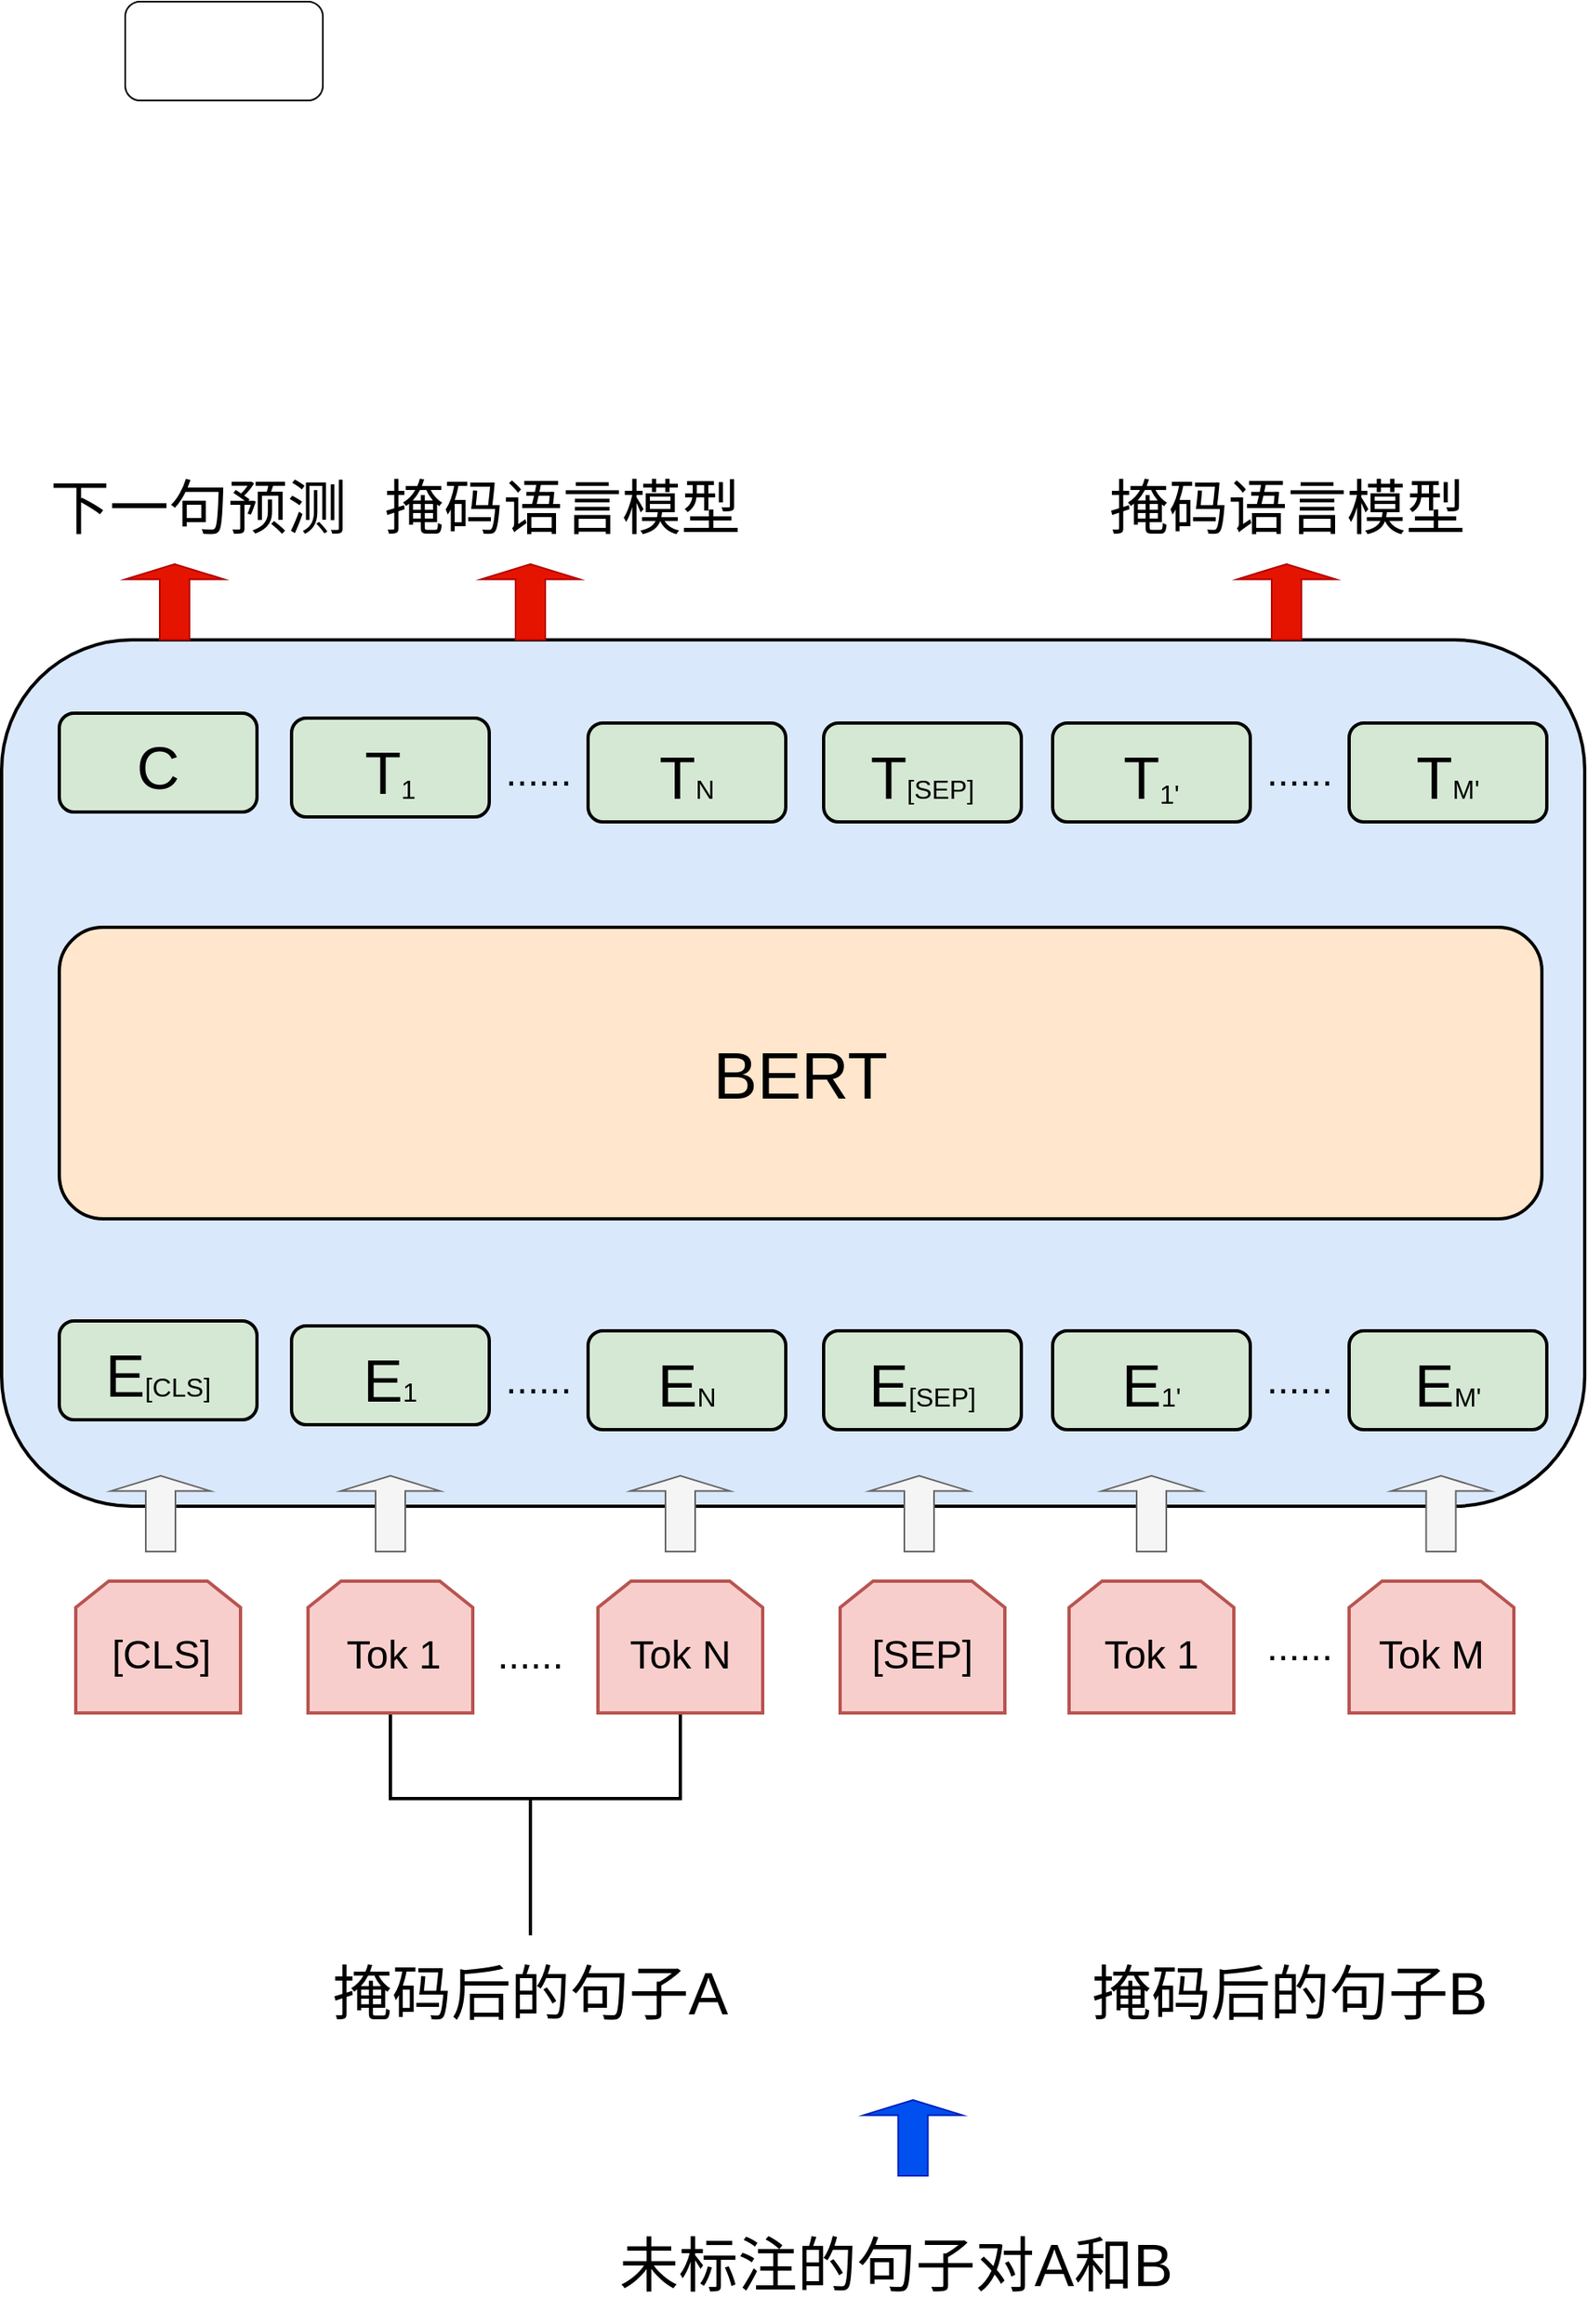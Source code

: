 <mxfile version="27.1.6">
  <diagram name="Page-1" id="RHcWUUviunv-SL23B2lr">
    <mxGraphModel dx="2163" dy="1577" grid="0" gridSize="10" guides="1" tooltips="1" connect="1" arrows="1" fold="1" page="0" pageScale="1" pageWidth="850" pageHeight="1100" math="0" shadow="0">
      <root>
        <mxCell id="0" />
        <mxCell id="1" parent="0" />
        <mxCell id="CfoRzwzxVOL5DCLn1S8z-65" value="" style="rounded=1;whiteSpace=wrap;html=1;fillColor=#dae8fc;strokeColor=default;strokeWidth=2;" vertex="1" parent="1">
          <mxGeometry x="-188" y="193.5" width="961" height="526" as="geometry" />
        </mxCell>
        <mxCell id="CfoRzwzxVOL5DCLn1S8z-1" value="" style="rounded=1;whiteSpace=wrap;html=1;fillColor=#d5e8d4;strokeColor=#000000;strokeWidth=2;" vertex="1" parent="1">
          <mxGeometry x="-153" y="238" width="120" height="60" as="geometry" />
        </mxCell>
        <mxCell id="CfoRzwzxVOL5DCLn1S8z-2" value="&lt;font style=&quot;font-size: 36px;&quot;&gt;C&lt;/font&gt;" style="text;html=1;align=center;verticalAlign=middle;whiteSpace=wrap;rounded=0;" vertex="1" parent="1">
          <mxGeometry x="-123" y="256" width="60" height="30" as="geometry" />
        </mxCell>
        <mxCell id="CfoRzwzxVOL5DCLn1S8z-3" value="" style="rounded=1;whiteSpace=wrap;html=1;fillColor=#d5e8d4;strokeColor=#000000;strokeWidth=2;" vertex="1" parent="1">
          <mxGeometry x="-12" y="241" width="120" height="60" as="geometry" />
        </mxCell>
        <mxCell id="CfoRzwzxVOL5DCLn1S8z-4" value="&lt;span style=&quot;font-size: 36px;&quot;&gt;T&lt;/span&gt;&lt;sub style=&quot;&quot;&gt;&lt;font style=&quot;font-size: 16px;&quot;&gt;1&lt;/font&gt;&lt;/sub&gt;" style="text;html=1;align=center;verticalAlign=middle;whiteSpace=wrap;rounded=0;" vertex="1" parent="1">
          <mxGeometry x="18" y="259" width="60" height="30" as="geometry" />
        </mxCell>
        <mxCell id="CfoRzwzxVOL5DCLn1S8z-5" value="" style="rounded=1;whiteSpace=wrap;html=1;fillColor=#d5e8d4;strokeColor=#000000;strokeWidth=2;" vertex="1" parent="1">
          <mxGeometry x="168" y="244" width="120" height="60" as="geometry" />
        </mxCell>
        <mxCell id="CfoRzwzxVOL5DCLn1S8z-6" value="&lt;span style=&quot;font-size: 36px;&quot;&gt;T&lt;/span&gt;&lt;span style=&quot;font-size: 16px;&quot;&gt;N&lt;/span&gt;" style="text;html=1;align=center;verticalAlign=middle;whiteSpace=wrap;rounded=0;" vertex="1" parent="1">
          <mxGeometry x="198" y="262" width="60" height="30" as="geometry" />
        </mxCell>
        <mxCell id="CfoRzwzxVOL5DCLn1S8z-7" value="" style="rounded=1;whiteSpace=wrap;html=1;fillColor=#d5e8d4;strokeColor=#000000;strokeWidth=2;" vertex="1" parent="1">
          <mxGeometry x="311" y="244" width="120" height="60" as="geometry" />
        </mxCell>
        <mxCell id="CfoRzwzxVOL5DCLn1S8z-8" value="&lt;span style=&quot;font-size: 36px;&quot;&gt;T&lt;/span&gt;&lt;span style=&quot;font-size: 16px;&quot;&gt;[SEP]&lt;/span&gt;" style="text;html=1;align=center;verticalAlign=middle;whiteSpace=wrap;rounded=0;" vertex="1" parent="1">
          <mxGeometry x="341" y="262" width="60" height="30" as="geometry" />
        </mxCell>
        <mxCell id="CfoRzwzxVOL5DCLn1S8z-9" value="" style="rounded=1;whiteSpace=wrap;html=1;fillColor=#d5e8d4;strokeColor=#000000;strokeWidth=2;" vertex="1" parent="1">
          <mxGeometry x="450" y="244" width="120" height="60" as="geometry" />
        </mxCell>
        <mxCell id="CfoRzwzxVOL5DCLn1S8z-10" value="&lt;span style=&quot;font-size: 36px;&quot;&gt;T&lt;/span&gt;&lt;sub style=&quot;&quot;&gt;&lt;font style=&quot;font-size: 16px;&quot;&gt;1&#39;&lt;/font&gt;&lt;/sub&gt;" style="text;html=1;align=center;verticalAlign=middle;whiteSpace=wrap;rounded=0;" vertex="1" parent="1">
          <mxGeometry x="480" y="262" width="60" height="30" as="geometry" />
        </mxCell>
        <mxCell id="CfoRzwzxVOL5DCLn1S8z-13" value="" style="rounded=1;whiteSpace=wrap;html=1;fillColor=#d5e8d4;strokeColor=#000000;strokeWidth=2;" vertex="1" parent="1">
          <mxGeometry x="630" y="244" width="120" height="60" as="geometry" />
        </mxCell>
        <mxCell id="CfoRzwzxVOL5DCLn1S8z-14" value="&lt;span style=&quot;font-size: 36px;&quot;&gt;T&lt;/span&gt;&lt;span style=&quot;font-size: 16px;&quot;&gt;M&#39;&lt;/span&gt;" style="text;html=1;align=center;verticalAlign=middle;whiteSpace=wrap;rounded=0;" vertex="1" parent="1">
          <mxGeometry x="660" y="262" width="60" height="30" as="geometry" />
        </mxCell>
        <mxCell id="CfoRzwzxVOL5DCLn1S8z-15" value="&lt;font style=&quot;font-size: 24px;&quot;&gt;......&lt;/font&gt;" style="text;html=1;align=center;verticalAlign=middle;whiteSpace=wrap;rounded=0;" vertex="1" parent="1">
          <mxGeometry x="108" y="259" width="60" height="30" as="geometry" />
        </mxCell>
        <mxCell id="CfoRzwzxVOL5DCLn1S8z-17" value="&lt;font style=&quot;font-size: 24px;&quot;&gt;......&lt;/font&gt;" style="text;html=1;align=center;verticalAlign=middle;whiteSpace=wrap;rounded=0;" vertex="1" parent="1">
          <mxGeometry x="570" y="259" width="60" height="30" as="geometry" />
        </mxCell>
        <mxCell id="CfoRzwzxVOL5DCLn1S8z-18" value="" style="rounded=1;whiteSpace=wrap;html=1;fillColor=#d5e8d4;strokeColor=#000000;strokeWidth=2;" vertex="1" parent="1">
          <mxGeometry x="-153" y="607" width="120" height="60" as="geometry" />
        </mxCell>
        <mxCell id="CfoRzwzxVOL5DCLn1S8z-19" value="&lt;span style=&quot;font-size: 36px;&quot;&gt;E&lt;/span&gt;&lt;font style=&quot;font-size: 16px;&quot;&gt;[CLS]&lt;/font&gt;" style="text;html=1;align=center;verticalAlign=middle;whiteSpace=wrap;rounded=0;" vertex="1" parent="1">
          <mxGeometry x="-123" y="625" width="60" height="30" as="geometry" />
        </mxCell>
        <mxCell id="CfoRzwzxVOL5DCLn1S8z-20" value="" style="rounded=1;whiteSpace=wrap;html=1;fillColor=#d5e8d4;strokeColor=#000000;strokeWidth=2;" vertex="1" parent="1">
          <mxGeometry x="-12" y="610" width="120" height="60" as="geometry" />
        </mxCell>
        <mxCell id="CfoRzwzxVOL5DCLn1S8z-21" value="&lt;sub style=&quot;&quot;&gt;&lt;font style=&quot;font-size: 36px;&quot;&gt;E&lt;/font&gt;&lt;font style=&quot;font-size: 16px;&quot;&gt;1&lt;/font&gt;&lt;/sub&gt;" style="text;html=1;align=center;verticalAlign=middle;whiteSpace=wrap;rounded=0;" vertex="1" parent="1">
          <mxGeometry x="18" y="628" width="60" height="30" as="geometry" />
        </mxCell>
        <mxCell id="CfoRzwzxVOL5DCLn1S8z-22" value="" style="rounded=1;whiteSpace=wrap;html=1;fillColor=#d5e8d4;strokeColor=#000000;strokeWidth=2;" vertex="1" parent="1">
          <mxGeometry x="168" y="613" width="120" height="60" as="geometry" />
        </mxCell>
        <mxCell id="CfoRzwzxVOL5DCLn1S8z-23" value="&lt;span style=&quot;font-size: 36px;&quot;&gt;E&lt;/span&gt;&lt;span style=&quot;font-size: 16px;&quot;&gt;N&lt;/span&gt;" style="text;html=1;align=center;verticalAlign=middle;whiteSpace=wrap;rounded=0;" vertex="1" parent="1">
          <mxGeometry x="198" y="631" width="60" height="30" as="geometry" />
        </mxCell>
        <mxCell id="CfoRzwzxVOL5DCLn1S8z-24" value="" style="rounded=1;whiteSpace=wrap;html=1;fillColor=#d5e8d4;strokeColor=#000000;strokeWidth=2;" vertex="1" parent="1">
          <mxGeometry x="311" y="613" width="120" height="60" as="geometry" />
        </mxCell>
        <mxCell id="CfoRzwzxVOL5DCLn1S8z-25" value="&lt;span style=&quot;font-size: 36px;&quot;&gt;E&lt;/span&gt;&lt;span style=&quot;font-size: 16px;&quot;&gt;[SEP]&lt;/span&gt;" style="text;html=1;align=center;verticalAlign=middle;whiteSpace=wrap;rounded=0;" vertex="1" parent="1">
          <mxGeometry x="341" y="631" width="60" height="30" as="geometry" />
        </mxCell>
        <mxCell id="CfoRzwzxVOL5DCLn1S8z-26" value="" style="rounded=1;whiteSpace=wrap;html=1;fillColor=#d5e8d4;strokeColor=#000000;strokeWidth=2;" vertex="1" parent="1">
          <mxGeometry x="450" y="613" width="120" height="60" as="geometry" />
        </mxCell>
        <mxCell id="CfoRzwzxVOL5DCLn1S8z-27" value="&lt;sub style=&quot;&quot;&gt;&lt;font style=&quot;font-size: 36px;&quot;&gt;E&lt;/font&gt;&lt;font style=&quot;font-size: 16px;&quot;&gt;1&#39;&lt;/font&gt;&lt;/sub&gt;" style="text;html=1;align=center;verticalAlign=middle;whiteSpace=wrap;rounded=0;" vertex="1" parent="1">
          <mxGeometry x="480" y="631" width="60" height="30" as="geometry" />
        </mxCell>
        <mxCell id="CfoRzwzxVOL5DCLn1S8z-28" value="" style="rounded=1;whiteSpace=wrap;html=1;fillColor=#d5e8d4;strokeColor=#000000;strokeWidth=2;" vertex="1" parent="1">
          <mxGeometry x="630" y="613" width="120" height="60" as="geometry" />
        </mxCell>
        <mxCell id="CfoRzwzxVOL5DCLn1S8z-29" value="&lt;span style=&quot;font-size: 36px;&quot;&gt;E&lt;/span&gt;&lt;span style=&quot;font-size: 16px;&quot;&gt;M&#39;&lt;/span&gt;" style="text;html=1;align=center;verticalAlign=middle;whiteSpace=wrap;rounded=0;" vertex="1" parent="1">
          <mxGeometry x="660" y="631" width="60" height="30" as="geometry" />
        </mxCell>
        <mxCell id="CfoRzwzxVOL5DCLn1S8z-30" value="&lt;font style=&quot;font-size: 24px;&quot;&gt;......&lt;/font&gt;" style="text;html=1;align=center;verticalAlign=middle;whiteSpace=wrap;rounded=0;" vertex="1" parent="1">
          <mxGeometry x="108" y="628" width="60" height="30" as="geometry" />
        </mxCell>
        <mxCell id="CfoRzwzxVOL5DCLn1S8z-31" value="&lt;font style=&quot;font-size: 24px;&quot;&gt;......&lt;/font&gt;" style="text;html=1;align=center;verticalAlign=middle;whiteSpace=wrap;rounded=0;" vertex="1" parent="1">
          <mxGeometry x="570" y="628" width="60" height="30" as="geometry" />
        </mxCell>
        <mxCell id="CfoRzwzxVOL5DCLn1S8z-38" value="" style="shape=loopLimit;whiteSpace=wrap;html=1;strokeWidth=2;fillColor=#f8cecc;strokeColor=#b85450;" vertex="1" parent="1">
          <mxGeometry x="-143" y="765" width="100" height="80" as="geometry" />
        </mxCell>
        <mxCell id="CfoRzwzxVOL5DCLn1S8z-39" value="&lt;font style=&quot;font-size: 24px;&quot;&gt;[CLS]&lt;/font&gt;" style="text;html=1;align=center;verticalAlign=middle;whiteSpace=wrap;rounded=0;" vertex="1" parent="1">
          <mxGeometry x="-121.5" y="795" width="60" height="30" as="geometry" />
        </mxCell>
        <mxCell id="CfoRzwzxVOL5DCLn1S8z-76" style="edgeStyle=orthogonalEdgeStyle;rounded=0;orthogonalLoop=1;jettySize=auto;html=1;exitX=0.5;exitY=1;exitDx=0;exitDy=0;entryX=0.5;entryY=1;entryDx=0;entryDy=0;strokeWidth=2;endArrow=none;startFill=0;" edge="1" parent="1" source="CfoRzwzxVOL5DCLn1S8z-40" target="CfoRzwzxVOL5DCLn1S8z-42">
          <mxGeometry relative="1" as="geometry">
            <Array as="points">
              <mxPoint x="48" y="897" />
              <mxPoint x="224" y="897" />
            </Array>
          </mxGeometry>
        </mxCell>
        <mxCell id="CfoRzwzxVOL5DCLn1S8z-40" value="" style="shape=loopLimit;whiteSpace=wrap;html=1;strokeWidth=2;fillColor=#f8cecc;strokeColor=#b85450;" vertex="1" parent="1">
          <mxGeometry x="-2" y="765" width="100" height="80" as="geometry" />
        </mxCell>
        <mxCell id="CfoRzwzxVOL5DCLn1S8z-41" value="&lt;span style=&quot;font-size: 24px;&quot;&gt;Tok 1&lt;/span&gt;" style="text;html=1;align=center;verticalAlign=middle;whiteSpace=wrap;rounded=0;" vertex="1" parent="1">
          <mxGeometry x="19.5" y="795" width="60" height="30" as="geometry" />
        </mxCell>
        <mxCell id="CfoRzwzxVOL5DCLn1S8z-42" value="" style="shape=loopLimit;whiteSpace=wrap;html=1;strokeWidth=2;fillColor=#f8cecc;strokeColor=#b85450;" vertex="1" parent="1">
          <mxGeometry x="174" y="765" width="100" height="80" as="geometry" />
        </mxCell>
        <mxCell id="CfoRzwzxVOL5DCLn1S8z-43" value="&lt;span style=&quot;font-size: 24px;&quot;&gt;Tok N&lt;/span&gt;" style="text;html=1;align=center;verticalAlign=middle;whiteSpace=wrap;rounded=0;" vertex="1" parent="1">
          <mxGeometry x="188.25" y="795" width="71.5" height="30" as="geometry" />
        </mxCell>
        <mxCell id="CfoRzwzxVOL5DCLn1S8z-44" value="" style="shape=loopLimit;whiteSpace=wrap;html=1;strokeWidth=2;fillColor=#f8cecc;strokeColor=#b85450;" vertex="1" parent="1">
          <mxGeometry x="321" y="765" width="100" height="80" as="geometry" />
        </mxCell>
        <mxCell id="CfoRzwzxVOL5DCLn1S8z-45" value="&lt;span style=&quot;font-size: 24px;&quot;&gt;[SEP]&lt;/span&gt;" style="text;html=1;align=center;verticalAlign=middle;whiteSpace=wrap;rounded=0;" vertex="1" parent="1">
          <mxGeometry x="335.25" y="795" width="71.5" height="30" as="geometry" />
        </mxCell>
        <mxCell id="CfoRzwzxVOL5DCLn1S8z-46" value="" style="shape=loopLimit;whiteSpace=wrap;html=1;strokeWidth=2;fillColor=#f8cecc;strokeColor=#b85450;" vertex="1" parent="1">
          <mxGeometry x="460" y="765" width="100" height="80" as="geometry" />
        </mxCell>
        <mxCell id="CfoRzwzxVOL5DCLn1S8z-47" value="&lt;span style=&quot;font-size: 24px;&quot;&gt;Tok 1&lt;/span&gt;" style="text;html=1;align=center;verticalAlign=middle;whiteSpace=wrap;rounded=0;" vertex="1" parent="1">
          <mxGeometry x="474.25" y="795" width="71.5" height="30" as="geometry" />
        </mxCell>
        <mxCell id="CfoRzwzxVOL5DCLn1S8z-48" value="" style="shape=loopLimit;whiteSpace=wrap;html=1;strokeWidth=2;fillColor=#f8cecc;strokeColor=#b85450;" vertex="1" parent="1">
          <mxGeometry x="630" y="765" width="100" height="80" as="geometry" />
        </mxCell>
        <mxCell id="CfoRzwzxVOL5DCLn1S8z-49" value="&lt;span style=&quot;font-size: 24px;&quot;&gt;Tok M&lt;/span&gt;" style="text;html=1;align=center;verticalAlign=middle;whiteSpace=wrap;rounded=0;" vertex="1" parent="1">
          <mxGeometry x="644.25" y="795" width="71.5" height="30" as="geometry" />
        </mxCell>
        <mxCell id="CfoRzwzxVOL5DCLn1S8z-50" value="&lt;font style=&quot;font-size: 24px;&quot;&gt;......&lt;/font&gt;" style="text;html=1;align=center;verticalAlign=middle;whiteSpace=wrap;rounded=0;" vertex="1" parent="1">
          <mxGeometry x="103" y="795" width="60" height="30" as="geometry" />
        </mxCell>
        <mxCell id="CfoRzwzxVOL5DCLn1S8z-51" value="&lt;font style=&quot;font-size: 24px;&quot;&gt;......&lt;/font&gt;" style="text;html=1;align=center;verticalAlign=middle;whiteSpace=wrap;rounded=0;" vertex="1" parent="1">
          <mxGeometry x="570" y="790" width="60" height="30" as="geometry" />
        </mxCell>
        <mxCell id="CfoRzwzxVOL5DCLn1S8z-53" value="" style="shape=singleArrow;direction=north;whiteSpace=wrap;html=1;fillColor=#e51400;fontColor=#ffffff;strokeColor=#B20000;" vertex="1" parent="1">
          <mxGeometry x="-113" y="147.5" width="60" height="46" as="geometry" />
        </mxCell>
        <mxCell id="CfoRzwzxVOL5DCLn1S8z-54" value="" style="shape=singleArrow;direction=north;whiteSpace=wrap;html=1;fillColor=#f5f5f5;fontColor=#333333;strokeColor=#666666;" vertex="1" parent="1">
          <mxGeometry x="18" y="701" width="60" height="46" as="geometry" />
        </mxCell>
        <mxCell id="CfoRzwzxVOL5DCLn1S8z-56" value="" style="shape=singleArrow;direction=north;whiteSpace=wrap;html=1;fillColor=#f5f5f5;fontColor=#333333;strokeColor=#666666;" vertex="1" parent="1">
          <mxGeometry x="194" y="701" width="60" height="46" as="geometry" />
        </mxCell>
        <mxCell id="CfoRzwzxVOL5DCLn1S8z-57" value="" style="shape=singleArrow;direction=north;whiteSpace=wrap;html=1;fillColor=#f5f5f5;fontColor=#333333;strokeColor=#666666;" vertex="1" parent="1">
          <mxGeometry x="339" y="701" width="60" height="46" as="geometry" />
        </mxCell>
        <mxCell id="CfoRzwzxVOL5DCLn1S8z-58" value="" style="shape=singleArrow;direction=north;whiteSpace=wrap;html=1;fillColor=#f5f5f5;fontColor=#333333;strokeColor=#666666;" vertex="1" parent="1">
          <mxGeometry x="480" y="701" width="60" height="46" as="geometry" />
        </mxCell>
        <mxCell id="CfoRzwzxVOL5DCLn1S8z-59" value="" style="shape=singleArrow;direction=north;whiteSpace=wrap;html=1;fillColor=#f5f5f5;fontColor=#333333;strokeColor=#666666;" vertex="1" parent="1">
          <mxGeometry x="655.75" y="701" width="60" height="46" as="geometry" />
        </mxCell>
        <mxCell id="CfoRzwzxVOL5DCLn1S8z-60" value="" style="shape=singleArrow;direction=north;whiteSpace=wrap;html=1;fillColor=#f5f5f5;fontColor=#333333;strokeColor=#666666;" vertex="1" parent="1">
          <mxGeometry x="-121.5" y="701" width="60" height="46" as="geometry" />
        </mxCell>
        <mxCell id="CfoRzwzxVOL5DCLn1S8z-63" value="" style="rounded=1;whiteSpace=wrap;html=1;strokeWidth=2;fillColor=#ffe6cc;strokeColor=#000000;" vertex="1" parent="1">
          <mxGeometry x="-153" y="368" width="900" height="177" as="geometry" />
        </mxCell>
        <mxCell id="CfoRzwzxVOL5DCLn1S8z-64" value="&lt;font style=&quot;font-size: 40px;&quot;&gt;BERT&lt;/font&gt;" style="text;html=1;align=center;verticalAlign=middle;whiteSpace=wrap;rounded=0;" vertex="1" parent="1">
          <mxGeometry x="234" y="433" width="126" height="47" as="geometry" />
        </mxCell>
        <mxCell id="CfoRzwzxVOL5DCLn1S8z-66" value="" style="shape=singleArrow;direction=north;whiteSpace=wrap;html=1;fillColor=#e51400;fontColor=#ffffff;strokeColor=#B20000;" vertex="1" parent="1">
          <mxGeometry x="103" y="147.5" width="60" height="46" as="geometry" />
        </mxCell>
        <mxCell id="CfoRzwzxVOL5DCLn1S8z-67" value="" style="shape=singleArrow;direction=north;whiteSpace=wrap;html=1;fillColor=#e51400;fontColor=#ffffff;strokeColor=#B20000;" vertex="1" parent="1">
          <mxGeometry x="562" y="147.5" width="60" height="46" as="geometry" />
        </mxCell>
        <mxCell id="CfoRzwzxVOL5DCLn1S8z-68" value="&lt;font style=&quot;font-size: 36px;&quot;&gt;下一句预测&lt;/font&gt;" style="text;html=1;align=center;verticalAlign=middle;whiteSpace=wrap;rounded=0;" vertex="1" parent="1">
          <mxGeometry x="-170" y="77.5" width="203" height="70" as="geometry" />
        </mxCell>
        <mxCell id="CfoRzwzxVOL5DCLn1S8z-69" value="&lt;span style=&quot;font-size: 36px;&quot;&gt;掩码语言模型&lt;/span&gt;" style="text;html=1;align=center;verticalAlign=middle;whiteSpace=wrap;rounded=0;" vertex="1" parent="1">
          <mxGeometry x="33" y="77.5" width="238.5" height="70" as="geometry" />
        </mxCell>
        <mxCell id="CfoRzwzxVOL5DCLn1S8z-70" value="&lt;span style=&quot;font-size: 36px;&quot;&gt;掩码语言模型&lt;/span&gt;" style="text;html=1;align=center;verticalAlign=middle;whiteSpace=wrap;rounded=0;" vertex="1" parent="1">
          <mxGeometry x="472.75" y="77.5" width="238.5" height="70" as="geometry" />
        </mxCell>
        <mxCell id="CfoRzwzxVOL5DCLn1S8z-71" value="" style="rounded=1;whiteSpace=wrap;html=1;" vertex="1" parent="1">
          <mxGeometry x="-113" y="-194" width="120" height="60" as="geometry" />
        </mxCell>
        <mxCell id="CfoRzwzxVOL5DCLn1S8z-77" style="edgeStyle=orthogonalEdgeStyle;rounded=0;orthogonalLoop=1;jettySize=auto;html=1;exitX=0.5;exitY=0;exitDx=0;exitDy=0;strokeWidth=2;endArrow=none;startFill=0;" edge="1" parent="1" source="CfoRzwzxVOL5DCLn1S8z-72">
          <mxGeometry relative="1" as="geometry">
            <mxPoint x="133" y="896" as="targetPoint" />
            <Array as="points">
              <mxPoint x="133" y="929" />
              <mxPoint x="133" y="929" />
            </Array>
          </mxGeometry>
        </mxCell>
        <mxCell id="CfoRzwzxVOL5DCLn1S8z-72" value="&lt;span style=&quot;font-size: 36px;&quot;&gt;掩码后的句子A&lt;/span&gt;" style="text;html=1;align=center;verticalAlign=middle;whiteSpace=wrap;rounded=0;" vertex="1" parent="1">
          <mxGeometry x="-20" y="980" width="306" height="70" as="geometry" />
        </mxCell>
        <mxCell id="CfoRzwzxVOL5DCLn1S8z-73" value="&lt;span style=&quot;font-size: 36px;&quot;&gt;掩码后的句子B&lt;/span&gt;" style="text;html=1;align=center;verticalAlign=middle;whiteSpace=wrap;rounded=0;" vertex="1" parent="1">
          <mxGeometry x="441" y="980" width="306" height="70" as="geometry" />
        </mxCell>
        <mxCell id="CfoRzwzxVOL5DCLn1S8z-74" value="&lt;span style=&quot;font-size: 36px;&quot;&gt;未标注的句子对A和B&lt;/span&gt;" style="text;html=1;align=center;verticalAlign=middle;whiteSpace=wrap;rounded=0;" vertex="1" parent="1">
          <mxGeometry x="154" y="1145" width="402" height="70" as="geometry" />
        </mxCell>
        <mxCell id="CfoRzwzxVOL5DCLn1S8z-75" value="" style="shape=singleArrow;direction=north;whiteSpace=wrap;html=1;fillColor=#0050ef;fontColor=#ffffff;strokeColor=#001DBC;" vertex="1" parent="1">
          <mxGeometry x="335.25" y="1080" width="60" height="46" as="geometry" />
        </mxCell>
      </root>
    </mxGraphModel>
  </diagram>
</mxfile>
